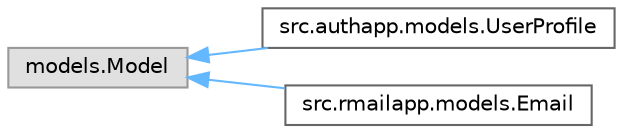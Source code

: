 digraph "Graphical Class Hierarchy"
{
 // LATEX_PDF_SIZE
  bgcolor="transparent";
  edge [fontname=Helvetica,fontsize=10,labelfontname=Helvetica,labelfontsize=10];
  node [fontname=Helvetica,fontsize=10,shape=box,height=0.2,width=0.4];
  rankdir="LR";
  Node0 [id="Node000000",label="models.Model",height=0.2,width=0.4,color="grey60", fillcolor="#E0E0E0", style="filled",tooltip=" "];
  Node0 -> Node1 [id="edge11_Node000000_Node000001",dir="back",color="steelblue1",style="solid",tooltip=" "];
  Node1 [id="Node000001",label="src.authapp.models.UserProfile",height=0.2,width=0.4,color="grey40", fillcolor="white", style="filled",URL="$classsrc_1_1authapp_1_1models_1_1_user_profile.html",tooltip=" "];
  Node0 -> Node2 [id="edge12_Node000000_Node000002",dir="back",color="steelblue1",style="solid",tooltip=" "];
  Node2 [id="Node000002",label="src.rmailapp.models.Email",height=0.2,width=0.4,color="grey40", fillcolor="white", style="filled",URL="$classsrc_1_1rmailapp_1_1models_1_1_email.html",tooltip=" "];
}
